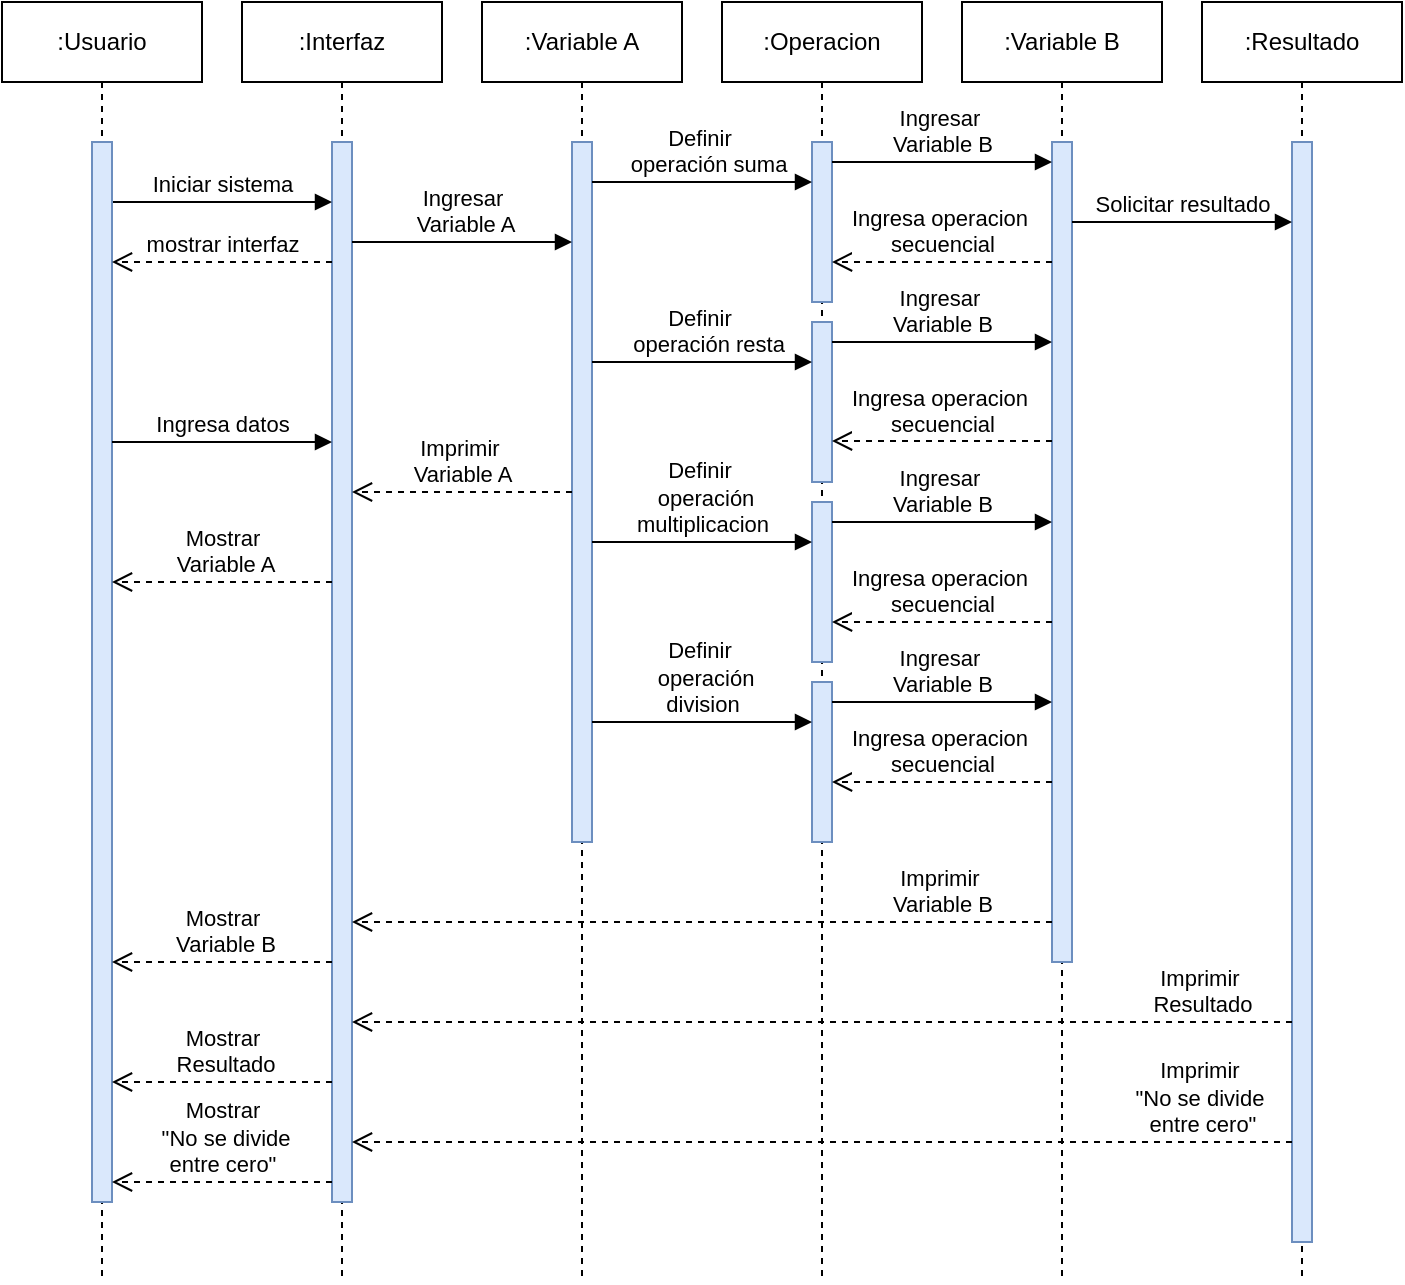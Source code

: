 <mxfile version="26.1.0">
  <diagram name="Page-1" id="2YBvvXClWsGukQMizWep">
    <mxGraphModel dx="984" dy="667" grid="1" gridSize="10" guides="1" tooltips="1" connect="1" arrows="1" fold="1" page="1" pageScale="1" pageWidth="850" pageHeight="1100" math="0" shadow="0">
      <root>
        <mxCell id="0" />
        <mxCell id="1" parent="0" />
        <mxCell id="aM9ryv3xv72pqoxQDRHE-5" value=":Interfaz" style="shape=umlLifeline;perimeter=lifelinePerimeter;whiteSpace=wrap;html=1;container=0;dropTarget=0;collapsible=0;recursiveResize=0;outlineConnect=0;portConstraint=eastwest;newEdgeStyle={&quot;edgeStyle&quot;:&quot;elbowEdgeStyle&quot;,&quot;elbow&quot;:&quot;vertical&quot;,&quot;curved&quot;:0,&quot;rounded&quot;:0};" parent="1" vertex="1">
          <mxGeometry x="160" y="40" width="100" height="640" as="geometry" />
        </mxCell>
        <mxCell id="aM9ryv3xv72pqoxQDRHE-6" value="" style="html=1;points=[];perimeter=orthogonalPerimeter;outlineConnect=0;targetShapes=umlLifeline;portConstraint=eastwest;newEdgeStyle={&quot;edgeStyle&quot;:&quot;elbowEdgeStyle&quot;,&quot;elbow&quot;:&quot;vertical&quot;,&quot;curved&quot;:0,&quot;rounded&quot;:0};fillColor=#dae8fc;strokeColor=#6c8ebf;" parent="aM9ryv3xv72pqoxQDRHE-5" vertex="1">
          <mxGeometry x="45" y="70" width="10" height="530" as="geometry" />
        </mxCell>
        <mxCell id="aM9ryv3xv72pqoxQDRHE-7" value="Iniciar sistema" style="html=1;verticalAlign=bottom;endArrow=block;edgeStyle=elbowEdgeStyle;elbow=vertical;curved=0;rounded=0;" parent="1" source="t3nlj7Du9AAXi3R9bIyf-17" target="aM9ryv3xv72pqoxQDRHE-6" edge="1">
          <mxGeometry relative="1" as="geometry">
            <mxPoint x="95" y="120" as="sourcePoint" />
            <Array as="points">
              <mxPoint x="170" y="140" />
            </Array>
          </mxGeometry>
        </mxCell>
        <mxCell id="t3nlj7Du9AAXi3R9bIyf-7" value=":Variable A" style="shape=umlLifeline;perimeter=lifelinePerimeter;whiteSpace=wrap;html=1;container=1;dropTarget=0;collapsible=0;recursiveResize=0;outlineConnect=0;portConstraint=eastwest;newEdgeStyle={&quot;curved&quot;:0,&quot;rounded&quot;:0};" vertex="1" parent="1">
          <mxGeometry x="280" y="40" width="100" height="640" as="geometry" />
        </mxCell>
        <mxCell id="t3nlj7Du9AAXi3R9bIyf-12" value="" style="html=1;points=[[0,0,0,0,5],[0,1,0,0,-5],[1,0,0,0,5],[1,1,0,0,-5]];perimeter=orthogonalPerimeter;outlineConnect=0;targetShapes=umlLifeline;portConstraint=eastwest;newEdgeStyle={&quot;curved&quot;:0,&quot;rounded&quot;:0};fillColor=#dae8fc;strokeColor=#6c8ebf;" vertex="1" parent="t3nlj7Du9AAXi3R9bIyf-7">
          <mxGeometry x="45" y="70" width="10" height="350" as="geometry" />
        </mxCell>
        <mxCell id="t3nlj7Du9AAXi3R9bIyf-9" value=":Resultado" style="shape=umlLifeline;perimeter=lifelinePerimeter;whiteSpace=wrap;html=1;container=1;dropTarget=0;collapsible=0;recursiveResize=0;outlineConnect=0;portConstraint=eastwest;newEdgeStyle={&quot;curved&quot;:0,&quot;rounded&quot;:0};" vertex="1" parent="1">
          <mxGeometry x="640" y="40" width="100" height="640" as="geometry" />
        </mxCell>
        <mxCell id="t3nlj7Du9AAXi3R9bIyf-27" value="" style="html=1;points=[[0,0,0,0,5],[0,1,0,0,-5],[1,0,0,0,5],[1,1,0,0,-5]];perimeter=orthogonalPerimeter;outlineConnect=0;targetShapes=umlLifeline;portConstraint=eastwest;newEdgeStyle={&quot;curved&quot;:0,&quot;rounded&quot;:0};fillColor=#dae8fc;strokeColor=#6c8ebf;" vertex="1" parent="t3nlj7Du9AAXi3R9bIyf-9">
          <mxGeometry x="45" y="70" width="10" height="550" as="geometry" />
        </mxCell>
        <mxCell id="t3nlj7Du9AAXi3R9bIyf-10" value=":Variable B" style="shape=umlLifeline;perimeter=lifelinePerimeter;whiteSpace=wrap;html=1;container=1;dropTarget=0;collapsible=0;recursiveResize=0;outlineConnect=0;portConstraint=eastwest;newEdgeStyle={&quot;curved&quot;:0,&quot;rounded&quot;:0};" vertex="1" parent="1">
          <mxGeometry x="520" y="40" width="100" height="640" as="geometry" />
        </mxCell>
        <mxCell id="t3nlj7Du9AAXi3R9bIyf-26" value="" style="html=1;points=[[0,0,0,0,5],[0,1,0,0,-5],[1,0,0,0,5],[1,1,0,0,-5]];perimeter=orthogonalPerimeter;outlineConnect=0;targetShapes=umlLifeline;portConstraint=eastwest;newEdgeStyle={&quot;curved&quot;:0,&quot;rounded&quot;:0};fillColor=#dae8fc;strokeColor=#6c8ebf;" vertex="1" parent="t3nlj7Du9AAXi3R9bIyf-10">
          <mxGeometry x="45" y="70" width="10" height="410" as="geometry" />
        </mxCell>
        <mxCell id="t3nlj7Du9AAXi3R9bIyf-11" value=":Operacion" style="shape=umlLifeline;perimeter=lifelinePerimeter;whiteSpace=wrap;html=1;container=1;dropTarget=0;collapsible=0;recursiveResize=0;outlineConnect=0;portConstraint=eastwest;newEdgeStyle={&quot;curved&quot;:0,&quot;rounded&quot;:0};" vertex="1" parent="1">
          <mxGeometry x="400" y="40" width="100" height="640" as="geometry" />
        </mxCell>
        <mxCell id="t3nlj7Du9AAXi3R9bIyf-21" value="" style="html=1;points=[[0,0,0,0,5],[0,1,0,0,-5],[1,0,0,0,5],[1,1,0,0,-5]];perimeter=orthogonalPerimeter;outlineConnect=0;targetShapes=umlLifeline;portConstraint=eastwest;newEdgeStyle={&quot;curved&quot;:0,&quot;rounded&quot;:0};fillColor=#dae8fc;strokeColor=#6c8ebf;" vertex="1" parent="t3nlj7Du9AAXi3R9bIyf-11">
          <mxGeometry x="45" y="70" width="10" height="80" as="geometry" />
        </mxCell>
        <mxCell id="t3nlj7Du9AAXi3R9bIyf-20" value="" style="html=1;points=[[0,0,0,0,5],[0,1,0,0,-5],[1,0,0,0,5],[1,1,0,0,-5]];perimeter=orthogonalPerimeter;outlineConnect=0;targetShapes=umlLifeline;portConstraint=eastwest;newEdgeStyle={&quot;curved&quot;:0,&quot;rounded&quot;:0};fillColor=#dae8fc;strokeColor=#6c8ebf;" vertex="1" parent="t3nlj7Du9AAXi3R9bIyf-11">
          <mxGeometry x="45" y="160" width="10" height="80" as="geometry" />
        </mxCell>
        <mxCell id="t3nlj7Du9AAXi3R9bIyf-19" value="" style="html=1;points=[[0,0,0,0,5],[0,1,0,0,-5],[1,0,0,0,5],[1,1,0,0,-5]];perimeter=orthogonalPerimeter;outlineConnect=0;targetShapes=umlLifeline;portConstraint=eastwest;newEdgeStyle={&quot;curved&quot;:0,&quot;rounded&quot;:0};fillColor=#dae8fc;strokeColor=#6c8ebf;" vertex="1" parent="t3nlj7Du9AAXi3R9bIyf-11">
          <mxGeometry x="45" y="340" width="10" height="80" as="geometry" />
        </mxCell>
        <mxCell id="t3nlj7Du9AAXi3R9bIyf-18" value="" style="html=1;points=[[0,0,0,0,5],[0,1,0,0,-5],[1,0,0,0,5],[1,1,0,0,-5]];perimeter=orthogonalPerimeter;outlineConnect=0;targetShapes=umlLifeline;portConstraint=eastwest;newEdgeStyle={&quot;curved&quot;:0,&quot;rounded&quot;:0};fillColor=#dae8fc;strokeColor=#6c8ebf;" vertex="1" parent="t3nlj7Du9AAXi3R9bIyf-11">
          <mxGeometry x="45" y="250" width="10" height="80" as="geometry" />
        </mxCell>
        <mxCell id="t3nlj7Du9AAXi3R9bIyf-15" value=":Usuario" style="shape=umlLifeline;perimeter=lifelinePerimeter;whiteSpace=wrap;html=1;container=1;dropTarget=0;collapsible=0;recursiveResize=0;outlineConnect=0;portConstraint=eastwest;newEdgeStyle={&quot;curved&quot;:0,&quot;rounded&quot;:0};" vertex="1" parent="1">
          <mxGeometry x="40" y="40" width="100" height="640" as="geometry" />
        </mxCell>
        <mxCell id="t3nlj7Du9AAXi3R9bIyf-17" value="" style="html=1;points=[[0,0,0,0,5],[0,1,0,0,-5],[1,0,0,0,5],[1,1,0,0,-5]];perimeter=orthogonalPerimeter;outlineConnect=0;targetShapes=umlLifeline;portConstraint=eastwest;newEdgeStyle={&quot;curved&quot;:0,&quot;rounded&quot;:0};fillColor=#dae8fc;strokeColor=#6c8ebf;" vertex="1" parent="t3nlj7Du9AAXi3R9bIyf-15">
          <mxGeometry x="45" y="70" width="10" height="530" as="geometry" />
        </mxCell>
        <mxCell id="t3nlj7Du9AAXi3R9bIyf-23" value="Ingresar&lt;div&gt;&amp;nbsp;Variable A&lt;/div&gt;" style="html=1;verticalAlign=bottom;endArrow=block;edgeStyle=elbowEdgeStyle;elbow=vertical;curved=0;rounded=0;" edge="1" parent="1">
          <mxGeometry relative="1" as="geometry">
            <mxPoint x="215" y="160" as="sourcePoint" />
            <Array as="points" />
            <mxPoint x="325" y="160" as="targetPoint" />
          </mxGeometry>
        </mxCell>
        <mxCell id="t3nlj7Du9AAXi3R9bIyf-25" value="Definir&amp;nbsp;&lt;div&gt;&amp;nbsp; operación suma&lt;/div&gt;" style="html=1;verticalAlign=bottom;endArrow=block;edgeStyle=elbowEdgeStyle;elbow=vertical;curved=0;rounded=0;" edge="1" parent="1">
          <mxGeometry relative="1" as="geometry">
            <mxPoint x="335" y="130" as="sourcePoint" />
            <Array as="points" />
            <mxPoint x="445" y="130" as="targetPoint" />
          </mxGeometry>
        </mxCell>
        <mxCell id="t3nlj7Du9AAXi3R9bIyf-30" value="Definir&amp;nbsp;&lt;div&gt;&amp;nbsp; operación&amp;nbsp;&lt;/div&gt;&lt;div&gt;multiplicacion&lt;/div&gt;" style="html=1;verticalAlign=bottom;endArrow=block;edgeStyle=elbowEdgeStyle;elbow=vertical;curved=0;rounded=0;" edge="1" parent="1">
          <mxGeometry relative="1" as="geometry">
            <mxPoint x="335" y="310" as="sourcePoint" />
            <Array as="points" />
            <mxPoint x="445" y="310" as="targetPoint" />
          </mxGeometry>
        </mxCell>
        <mxCell id="t3nlj7Du9AAXi3R9bIyf-31" value="Definir&amp;nbsp;&lt;div&gt;&amp;nbsp; operación resta&lt;/div&gt;" style="html=1;verticalAlign=bottom;endArrow=block;edgeStyle=elbowEdgeStyle;elbow=vertical;curved=0;rounded=0;" edge="1" parent="1">
          <mxGeometry relative="1" as="geometry">
            <mxPoint x="335" y="220" as="sourcePoint" />
            <Array as="points" />
            <mxPoint x="445" y="220" as="targetPoint" />
          </mxGeometry>
        </mxCell>
        <mxCell id="t3nlj7Du9AAXi3R9bIyf-32" value="Definir&amp;nbsp;&lt;div&gt;&amp;nbsp; operación&amp;nbsp;&lt;/div&gt;&lt;div&gt;division&lt;/div&gt;" style="html=1;verticalAlign=bottom;endArrow=block;edgeStyle=elbowEdgeStyle;elbow=vertical;curved=0;rounded=0;" edge="1" parent="1">
          <mxGeometry relative="1" as="geometry">
            <mxPoint x="335" y="400" as="sourcePoint" />
            <Array as="points" />
            <mxPoint x="445" y="400" as="targetPoint" />
          </mxGeometry>
        </mxCell>
        <mxCell id="t3nlj7Du9AAXi3R9bIyf-38" value="Ingresa operacion&amp;nbsp;&lt;div&gt;secuencial&lt;/div&gt;" style="html=1;verticalAlign=bottom;endArrow=open;dashed=1;endSize=8;curved=0;rounded=0;" edge="1" parent="1">
          <mxGeometry relative="1" as="geometry">
            <mxPoint x="565" y="350" as="sourcePoint" />
            <mxPoint x="455" y="350" as="targetPoint" />
          </mxGeometry>
        </mxCell>
        <mxCell id="t3nlj7Du9AAXi3R9bIyf-40" value="Ingresa operacion&amp;nbsp;&lt;div&gt;secuencial&lt;/div&gt;" style="html=1;verticalAlign=bottom;endArrow=open;dashed=1;endSize=8;curved=0;rounded=0;" edge="1" parent="1">
          <mxGeometry relative="1" as="geometry">
            <mxPoint x="565" y="170" as="sourcePoint" />
            <mxPoint x="455" y="170" as="targetPoint" />
          </mxGeometry>
        </mxCell>
        <mxCell id="t3nlj7Du9AAXi3R9bIyf-41" value="Ingresa operacion&amp;nbsp;&lt;div&gt;secuencial&lt;/div&gt;" style="html=1;verticalAlign=bottom;endArrow=open;dashed=1;endSize=8;curved=0;rounded=0;" edge="1" parent="1">
          <mxGeometry relative="1" as="geometry">
            <mxPoint x="565" y="259.5" as="sourcePoint" />
            <mxPoint x="455" y="259.5" as="targetPoint" />
          </mxGeometry>
        </mxCell>
        <mxCell id="t3nlj7Du9AAXi3R9bIyf-42" value="Ingresa operacion&amp;nbsp;&lt;div&gt;secuencial&lt;/div&gt;" style="html=1;verticalAlign=bottom;endArrow=open;dashed=1;endSize=8;curved=0;rounded=0;" edge="1" parent="1">
          <mxGeometry relative="1" as="geometry">
            <mxPoint x="565" y="430" as="sourcePoint" />
            <mxPoint x="455" y="430" as="targetPoint" />
          </mxGeometry>
        </mxCell>
        <mxCell id="t3nlj7Du9AAXi3R9bIyf-44" value="Ingresar&amp;nbsp;&lt;div&gt;Variable B&lt;/div&gt;" style="html=1;verticalAlign=bottom;endArrow=block;edgeStyle=elbowEdgeStyle;elbow=vertical;curved=0;rounded=0;" edge="1" parent="1">
          <mxGeometry relative="1" as="geometry">
            <mxPoint x="455" y="120" as="sourcePoint" />
            <Array as="points" />
            <mxPoint x="565" y="120" as="targetPoint" />
          </mxGeometry>
        </mxCell>
        <mxCell id="t3nlj7Du9AAXi3R9bIyf-48" value="Ingresar&amp;nbsp;&lt;div&gt;Variable B&lt;/div&gt;" style="html=1;verticalAlign=bottom;endArrow=block;edgeStyle=elbowEdgeStyle;elbow=vertical;curved=0;rounded=0;" edge="1" parent="1">
          <mxGeometry relative="1" as="geometry">
            <mxPoint x="455" y="210" as="sourcePoint" />
            <Array as="points" />
            <mxPoint x="565" y="210" as="targetPoint" />
          </mxGeometry>
        </mxCell>
        <mxCell id="t3nlj7Du9AAXi3R9bIyf-49" value="Ingresar&amp;nbsp;&lt;div&gt;Variable B&lt;/div&gt;" style="html=1;verticalAlign=bottom;endArrow=block;edgeStyle=elbowEdgeStyle;elbow=vertical;curved=0;rounded=0;" edge="1" parent="1">
          <mxGeometry relative="1" as="geometry">
            <mxPoint x="455" y="300" as="sourcePoint" />
            <Array as="points" />
            <mxPoint x="565" y="300" as="targetPoint" />
          </mxGeometry>
        </mxCell>
        <mxCell id="t3nlj7Du9AAXi3R9bIyf-50" value="Ingresar&amp;nbsp;&lt;div&gt;Variable B&lt;/div&gt;" style="html=1;verticalAlign=bottom;endArrow=block;edgeStyle=elbowEdgeStyle;elbow=vertical;curved=0;rounded=0;" edge="1" parent="1">
          <mxGeometry relative="1" as="geometry">
            <mxPoint x="455" y="390" as="sourcePoint" />
            <Array as="points" />
            <mxPoint x="565" y="390" as="targetPoint" />
          </mxGeometry>
        </mxCell>
        <mxCell id="t3nlj7Du9AAXi3R9bIyf-51" value="mostrar interfaz" style="html=1;verticalAlign=bottom;endArrow=open;dashed=1;endSize=8;curved=0;rounded=0;" edge="1" parent="1">
          <mxGeometry relative="1" as="geometry">
            <mxPoint x="205" y="170" as="sourcePoint" />
            <mxPoint x="95" y="170" as="targetPoint" />
          </mxGeometry>
        </mxCell>
        <mxCell id="t3nlj7Du9AAXi3R9bIyf-52" value="Ingresa datos" style="html=1;verticalAlign=bottom;endArrow=block;edgeStyle=elbowEdgeStyle;elbow=horizontal;curved=0;rounded=0;" edge="1" parent="1" source="t3nlj7Du9AAXi3R9bIyf-17" target="aM9ryv3xv72pqoxQDRHE-6">
          <mxGeometry relative="1" as="geometry">
            <mxPoint x="90" y="230" as="sourcePoint" />
            <Array as="points">
              <mxPoint x="180" y="260" />
            </Array>
            <mxPoint x="205" y="230" as="targetPoint" />
          </mxGeometry>
        </mxCell>
        <mxCell id="t3nlj7Du9AAXi3R9bIyf-54" value="Imprimir&amp;nbsp;&lt;div&gt;Variable A&lt;/div&gt;" style="html=1;verticalAlign=bottom;endArrow=open;dashed=1;endSize=8;curved=0;rounded=0;" edge="1" parent="1" source="t3nlj7Du9AAXi3R9bIyf-12" target="aM9ryv3xv72pqoxQDRHE-6">
          <mxGeometry relative="1" as="geometry">
            <mxPoint x="330" y="270" as="sourcePoint" />
            <mxPoint x="220" y="270" as="targetPoint" />
          </mxGeometry>
        </mxCell>
        <mxCell id="t3nlj7Du9AAXi3R9bIyf-55" value="Mostrar&lt;div&gt;&amp;nbsp;Variable A&lt;/div&gt;" style="html=1;verticalAlign=bottom;endArrow=open;dashed=1;endSize=8;curved=0;rounded=0;" edge="1" parent="1" source="aM9ryv3xv72pqoxQDRHE-6" target="t3nlj7Du9AAXi3R9bIyf-17">
          <mxGeometry relative="1" as="geometry">
            <mxPoint x="335" y="295" as="sourcePoint" />
            <mxPoint x="225" y="295" as="targetPoint" />
            <Array as="points">
              <mxPoint x="160" y="330" />
            </Array>
          </mxGeometry>
        </mxCell>
        <mxCell id="t3nlj7Du9AAXi3R9bIyf-56" value="Imprimir&amp;nbsp;&lt;div&gt;Variable B&lt;/div&gt;" style="html=1;verticalAlign=bottom;endArrow=open;dashed=1;endSize=8;curved=0;rounded=0;" edge="1" parent="1">
          <mxGeometry x="-0.686" relative="1" as="geometry">
            <mxPoint x="565" y="500" as="sourcePoint" />
            <mxPoint x="215" y="500" as="targetPoint" />
            <mxPoint as="offset" />
          </mxGeometry>
        </mxCell>
        <mxCell id="t3nlj7Du9AAXi3R9bIyf-58" value="Mostrar&lt;div&gt;&amp;nbsp;Variable B&lt;/div&gt;" style="html=1;verticalAlign=bottom;endArrow=open;dashed=1;endSize=8;curved=0;rounded=0;" edge="1" parent="1" source="aM9ryv3xv72pqoxQDRHE-6" target="t3nlj7Du9AAXi3R9bIyf-17">
          <mxGeometry relative="1" as="geometry">
            <mxPoint x="210" y="520" as="sourcePoint" />
            <mxPoint x="100" y="520" as="targetPoint" />
            <Array as="points">
              <mxPoint x="165" y="520" />
            </Array>
          </mxGeometry>
        </mxCell>
        <mxCell id="t3nlj7Du9AAXi3R9bIyf-59" value="Solicitar resultado" style="html=1;verticalAlign=bottom;endArrow=block;edgeStyle=elbowEdgeStyle;elbow=vertical;curved=0;rounded=0;" edge="1" parent="1" source="t3nlj7Du9AAXi3R9bIyf-26" target="t3nlj7Du9AAXi3R9bIyf-27">
          <mxGeometry relative="1" as="geometry">
            <mxPoint x="570" y="150" as="sourcePoint" />
            <Array as="points">
              <mxPoint x="655" y="150" />
            </Array>
            <mxPoint x="680" y="150" as="targetPoint" />
          </mxGeometry>
        </mxCell>
        <mxCell id="t3nlj7Du9AAXi3R9bIyf-61" value="Imprimir&amp;nbsp;&lt;div&gt;Resultado&lt;/div&gt;" style="html=1;verticalAlign=bottom;endArrow=open;dashed=1;endSize=8;curved=0;rounded=0;" edge="1" parent="1">
          <mxGeometry x="-0.808" relative="1" as="geometry">
            <mxPoint x="685" y="550" as="sourcePoint" />
            <mxPoint x="215" y="550" as="targetPoint" />
            <mxPoint as="offset" />
          </mxGeometry>
        </mxCell>
        <mxCell id="t3nlj7Du9AAXi3R9bIyf-62" value="Imprimir&amp;nbsp;&lt;div&gt;&quot;No se divide&amp;nbsp;&lt;/div&gt;&lt;div&gt;entre cero&quot;&lt;/div&gt;" style="html=1;verticalAlign=bottom;endArrow=open;dashed=1;endSize=8;curved=0;rounded=0;" edge="1" parent="1">
          <mxGeometry x="-0.808" relative="1" as="geometry">
            <mxPoint x="685" y="610" as="sourcePoint" />
            <mxPoint x="215" y="610" as="targetPoint" />
            <mxPoint as="offset" />
          </mxGeometry>
        </mxCell>
        <mxCell id="t3nlj7Du9AAXi3R9bIyf-63" value="Mostrar&lt;div&gt;&amp;nbsp;Resultado&lt;/div&gt;" style="html=1;verticalAlign=bottom;endArrow=open;dashed=1;endSize=8;curved=0;rounded=0;" edge="1" parent="1" source="aM9ryv3xv72pqoxQDRHE-6" target="t3nlj7Du9AAXi3R9bIyf-17">
          <mxGeometry relative="1" as="geometry">
            <mxPoint x="200" y="580" as="sourcePoint" />
            <mxPoint x="90" y="580" as="targetPoint" />
            <Array as="points">
              <mxPoint x="160" y="580" />
            </Array>
          </mxGeometry>
        </mxCell>
        <mxCell id="t3nlj7Du9AAXi3R9bIyf-64" value="Mostrar&lt;div&gt;&amp;nbsp;&quot;No se divide&lt;/div&gt;&lt;div&gt;entre cero&quot;&lt;/div&gt;" style="html=1;verticalAlign=bottom;endArrow=open;dashed=1;endSize=8;curved=0;rounded=0;" edge="1" parent="1" source="aM9ryv3xv72pqoxQDRHE-6" target="t3nlj7Du9AAXi3R9bIyf-17">
          <mxGeometry relative="1" as="geometry">
            <mxPoint x="200" y="630" as="sourcePoint" />
            <mxPoint x="90" y="630" as="targetPoint" />
            <Array as="points">
              <mxPoint x="160" y="630" />
            </Array>
          </mxGeometry>
        </mxCell>
      </root>
    </mxGraphModel>
  </diagram>
</mxfile>
